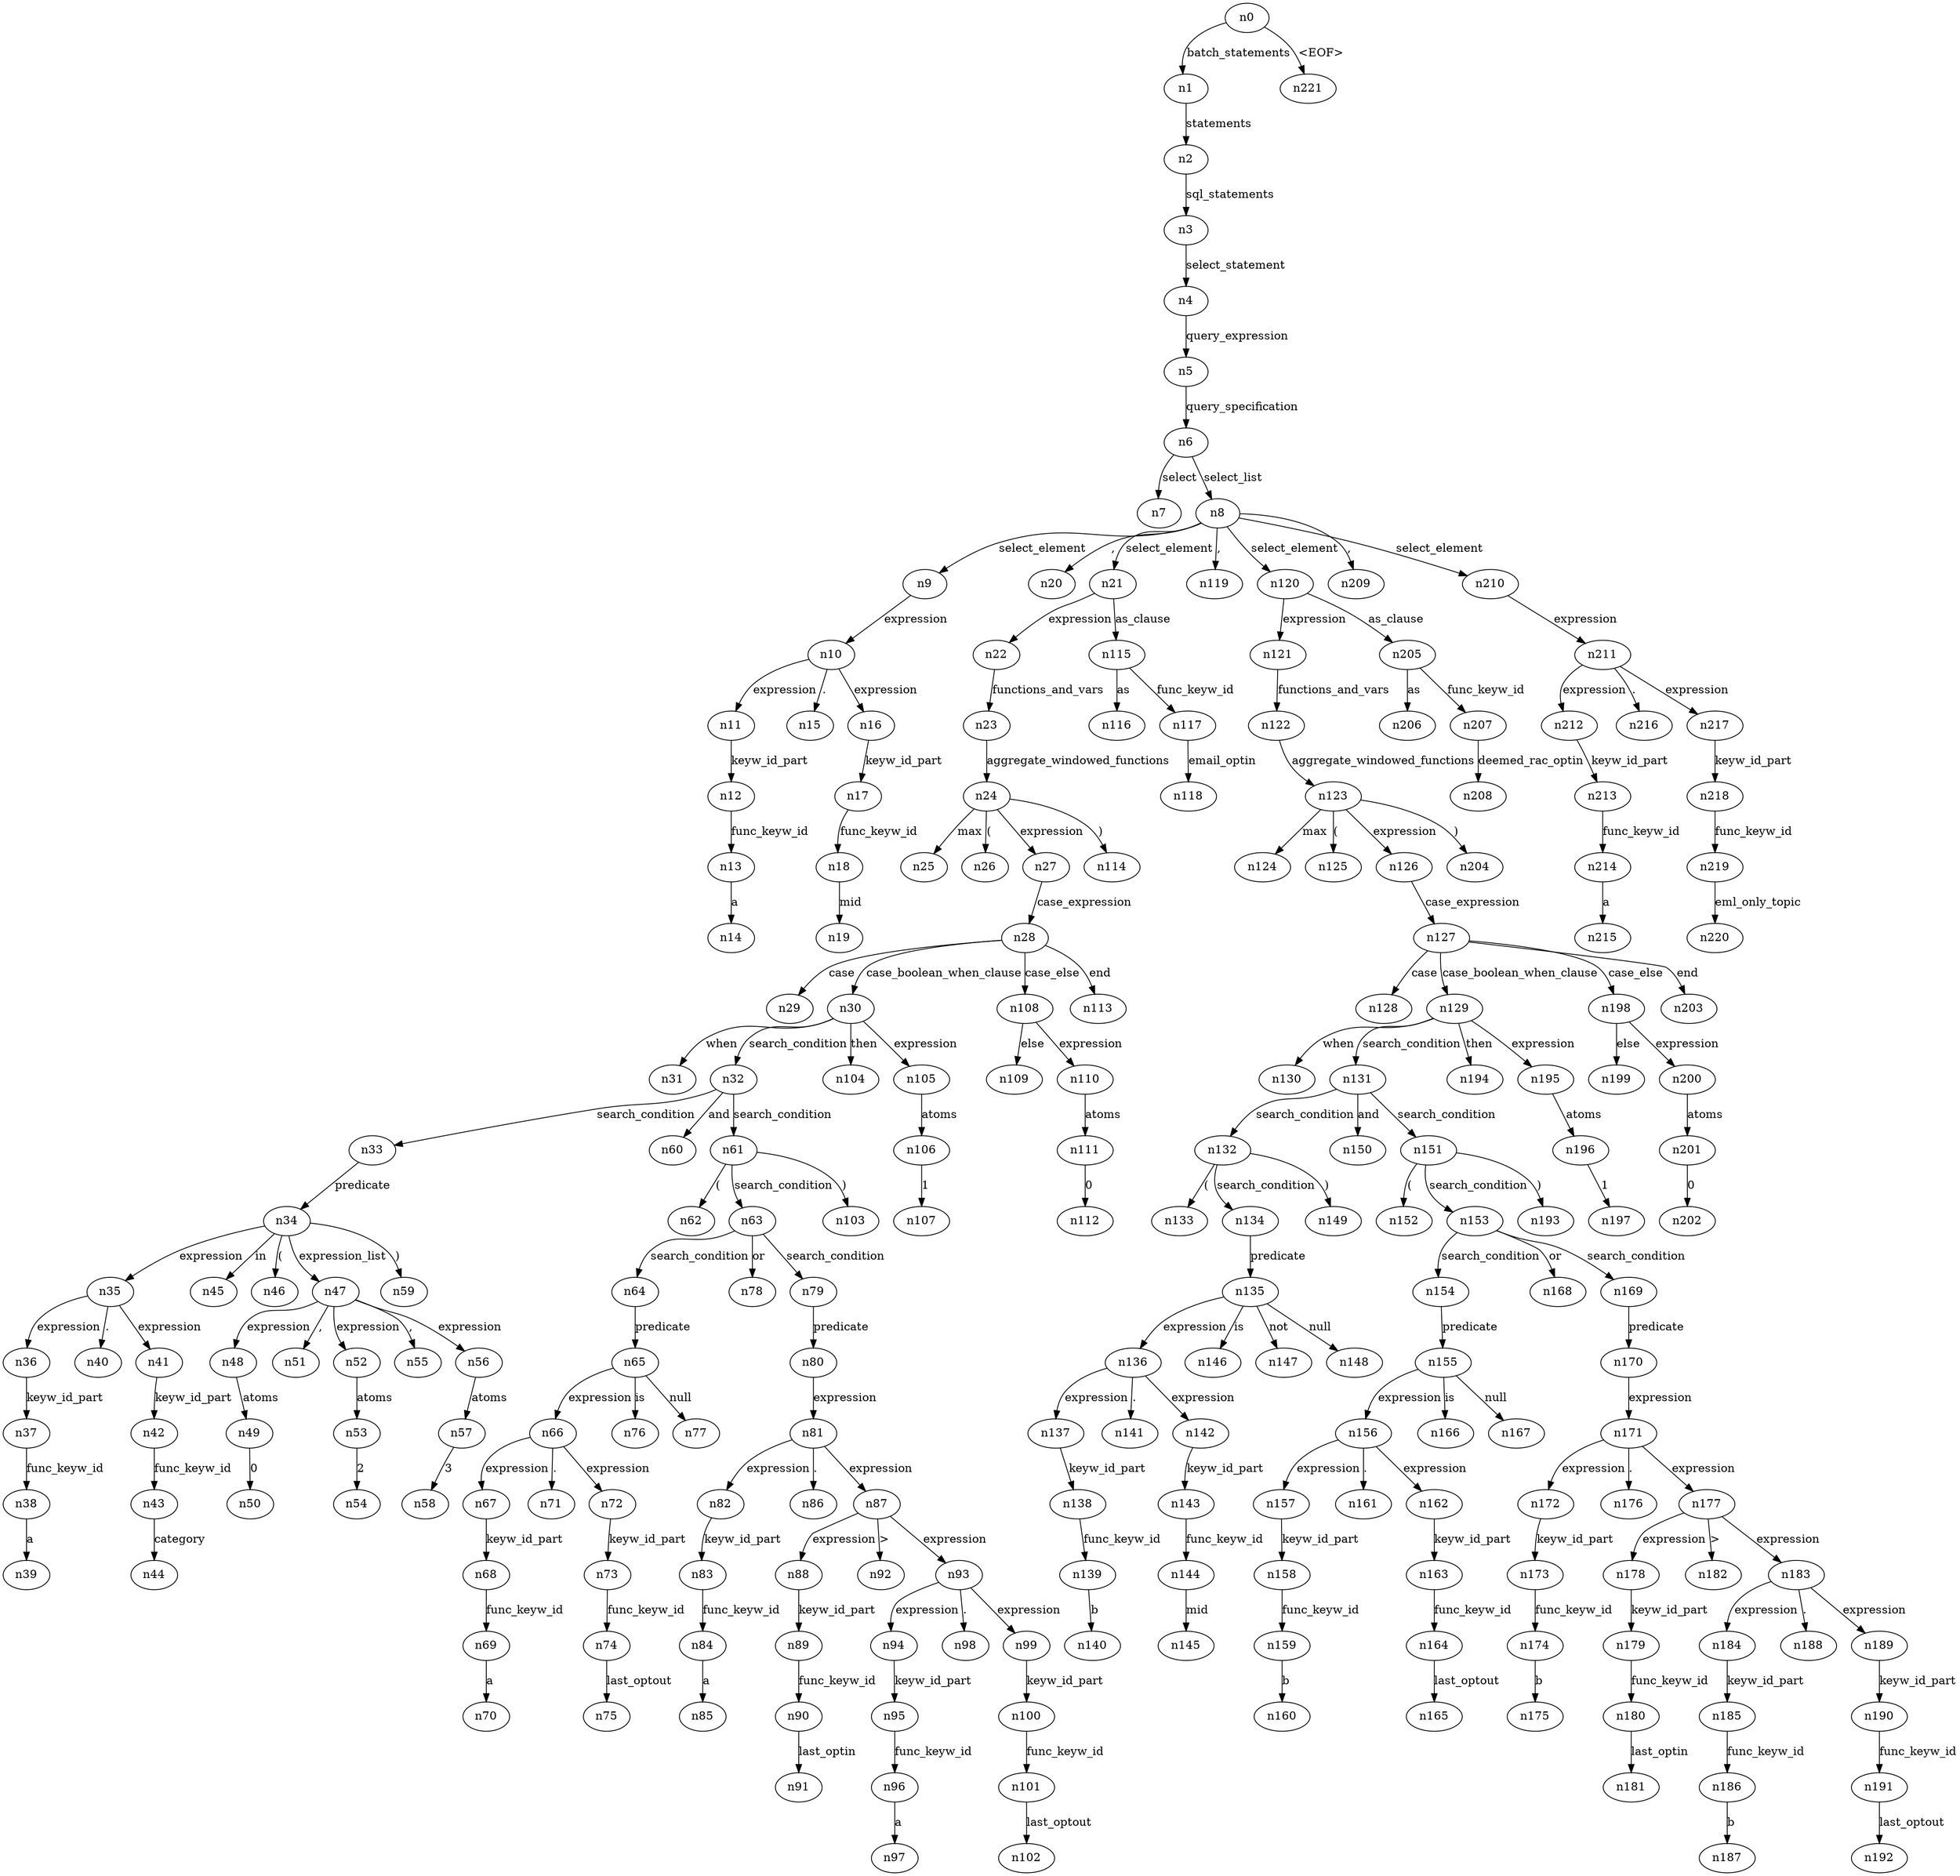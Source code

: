 digraph ParseTree {
  n0 -> n1 [label="batch_statements"];
  n1 -> n2 [label="statements"];
  n2 -> n3 [label="sql_statements"];
  n3 -> n4 [label="select_statement"];
  n4 -> n5 [label="query_expression"];
  n5 -> n6 [label="query_specification"];
  n6 -> n7 [label="select"];
  n6 -> n8 [label="select_list"];
  n8 -> n9 [label="select_element"];
  n9 -> n10 [label="expression"];
  n10 -> n11 [label="expression"];
  n11 -> n12 [label="keyw_id_part"];
  n12 -> n13 [label="func_keyw_id"];
  n13 -> n14 [label="a"];
  n10 -> n15 [label="."];
  n10 -> n16 [label="expression"];
  n16 -> n17 [label="keyw_id_part"];
  n17 -> n18 [label="func_keyw_id"];
  n18 -> n19 [label="mid"];
  n8 -> n20 [label=","];
  n8 -> n21 [label="select_element"];
  n21 -> n22 [label="expression"];
  n22 -> n23 [label="functions_and_vars"];
  n23 -> n24 [label="aggregate_windowed_functions"];
  n24 -> n25 [label="max"];
  n24 -> n26 [label="("];
  n24 -> n27 [label="expression"];
  n27 -> n28 [label="case_expression"];
  n28 -> n29 [label="case"];
  n28 -> n30 [label="case_boolean_when_clause"];
  n30 -> n31 [label="when"];
  n30 -> n32 [label="search_condition"];
  n32 -> n33 [label="search_condition"];
  n33 -> n34 [label="predicate"];
  n34 -> n35 [label="expression"];
  n35 -> n36 [label="expression"];
  n36 -> n37 [label="keyw_id_part"];
  n37 -> n38 [label="func_keyw_id"];
  n38 -> n39 [label="a"];
  n35 -> n40 [label="."];
  n35 -> n41 [label="expression"];
  n41 -> n42 [label="keyw_id_part"];
  n42 -> n43 [label="func_keyw_id"];
  n43 -> n44 [label="category"];
  n34 -> n45 [label="in"];
  n34 -> n46 [label="("];
  n34 -> n47 [label="expression_list"];
  n47 -> n48 [label="expression"];
  n48 -> n49 [label="atoms"];
  n49 -> n50 [label="0"];
  n47 -> n51 [label=","];
  n47 -> n52 [label="expression"];
  n52 -> n53 [label="atoms"];
  n53 -> n54 [label="2"];
  n47 -> n55 [label=","];
  n47 -> n56 [label="expression"];
  n56 -> n57 [label="atoms"];
  n57 -> n58 [label="3"];
  n34 -> n59 [label=")"];
  n32 -> n60 [label="and"];
  n32 -> n61 [label="search_condition"];
  n61 -> n62 [label="("];
  n61 -> n63 [label="search_condition"];
  n63 -> n64 [label="search_condition"];
  n64 -> n65 [label="predicate"];
  n65 -> n66 [label="expression"];
  n66 -> n67 [label="expression"];
  n67 -> n68 [label="keyw_id_part"];
  n68 -> n69 [label="func_keyw_id"];
  n69 -> n70 [label="a"];
  n66 -> n71 [label="."];
  n66 -> n72 [label="expression"];
  n72 -> n73 [label="keyw_id_part"];
  n73 -> n74 [label="func_keyw_id"];
  n74 -> n75 [label="last_optout"];
  n65 -> n76 [label="is"];
  n65 -> n77 [label="null"];
  n63 -> n78 [label="or"];
  n63 -> n79 [label="search_condition"];
  n79 -> n80 [label="predicate"];
  n80 -> n81 [label="expression"];
  n81 -> n82 [label="expression"];
  n82 -> n83 [label="keyw_id_part"];
  n83 -> n84 [label="func_keyw_id"];
  n84 -> n85 [label="a"];
  n81 -> n86 [label="."];
  n81 -> n87 [label="expression"];
  n87 -> n88 [label="expression"];
  n88 -> n89 [label="keyw_id_part"];
  n89 -> n90 [label="func_keyw_id"];
  n90 -> n91 [label="last_optin"];
  n87 -> n92 [label=">"];
  n87 -> n93 [label="expression"];
  n93 -> n94 [label="expression"];
  n94 -> n95 [label="keyw_id_part"];
  n95 -> n96 [label="func_keyw_id"];
  n96 -> n97 [label="a"];
  n93 -> n98 [label="."];
  n93 -> n99 [label="expression"];
  n99 -> n100 [label="keyw_id_part"];
  n100 -> n101 [label="func_keyw_id"];
  n101 -> n102 [label="last_optout"];
  n61 -> n103 [label=")"];
  n30 -> n104 [label="then"];
  n30 -> n105 [label="expression"];
  n105 -> n106 [label="atoms"];
  n106 -> n107 [label="1"];
  n28 -> n108 [label="case_else"];
  n108 -> n109 [label="else"];
  n108 -> n110 [label="expression"];
  n110 -> n111 [label="atoms"];
  n111 -> n112 [label="0"];
  n28 -> n113 [label="end"];
  n24 -> n114 [label=")"];
  n21 -> n115 [label="as_clause"];
  n115 -> n116 [label="as"];
  n115 -> n117 [label="func_keyw_id"];
  n117 -> n118 [label="email_optin"];
  n8 -> n119 [label=","];
  n8 -> n120 [label="select_element"];
  n120 -> n121 [label="expression"];
  n121 -> n122 [label="functions_and_vars"];
  n122 -> n123 [label="aggregate_windowed_functions"];
  n123 -> n124 [label="max"];
  n123 -> n125 [label="("];
  n123 -> n126 [label="expression"];
  n126 -> n127 [label="case_expression"];
  n127 -> n128 [label="case"];
  n127 -> n129 [label="case_boolean_when_clause"];
  n129 -> n130 [label="when"];
  n129 -> n131 [label="search_condition"];
  n131 -> n132 [label="search_condition"];
  n132 -> n133 [label="("];
  n132 -> n134 [label="search_condition"];
  n134 -> n135 [label="predicate"];
  n135 -> n136 [label="expression"];
  n136 -> n137 [label="expression"];
  n137 -> n138 [label="keyw_id_part"];
  n138 -> n139 [label="func_keyw_id"];
  n139 -> n140 [label="b"];
  n136 -> n141 [label="."];
  n136 -> n142 [label="expression"];
  n142 -> n143 [label="keyw_id_part"];
  n143 -> n144 [label="func_keyw_id"];
  n144 -> n145 [label="mid"];
  n135 -> n146 [label="is"];
  n135 -> n147 [label="not"];
  n135 -> n148 [label="null"];
  n132 -> n149 [label=")"];
  n131 -> n150 [label="and"];
  n131 -> n151 [label="search_condition"];
  n151 -> n152 [label="("];
  n151 -> n153 [label="search_condition"];
  n153 -> n154 [label="search_condition"];
  n154 -> n155 [label="predicate"];
  n155 -> n156 [label="expression"];
  n156 -> n157 [label="expression"];
  n157 -> n158 [label="keyw_id_part"];
  n158 -> n159 [label="func_keyw_id"];
  n159 -> n160 [label="b"];
  n156 -> n161 [label="."];
  n156 -> n162 [label="expression"];
  n162 -> n163 [label="keyw_id_part"];
  n163 -> n164 [label="func_keyw_id"];
  n164 -> n165 [label="last_optout"];
  n155 -> n166 [label="is"];
  n155 -> n167 [label="null"];
  n153 -> n168 [label="or"];
  n153 -> n169 [label="search_condition"];
  n169 -> n170 [label="predicate"];
  n170 -> n171 [label="expression"];
  n171 -> n172 [label="expression"];
  n172 -> n173 [label="keyw_id_part"];
  n173 -> n174 [label="func_keyw_id"];
  n174 -> n175 [label="b"];
  n171 -> n176 [label="."];
  n171 -> n177 [label="expression"];
  n177 -> n178 [label="expression"];
  n178 -> n179 [label="keyw_id_part"];
  n179 -> n180 [label="func_keyw_id"];
  n180 -> n181 [label="last_optin"];
  n177 -> n182 [label=">"];
  n177 -> n183 [label="expression"];
  n183 -> n184 [label="expression"];
  n184 -> n185 [label="keyw_id_part"];
  n185 -> n186 [label="func_keyw_id"];
  n186 -> n187 [label="b"];
  n183 -> n188 [label="."];
  n183 -> n189 [label="expression"];
  n189 -> n190 [label="keyw_id_part"];
  n190 -> n191 [label="func_keyw_id"];
  n191 -> n192 [label="last_optout"];
  n151 -> n193 [label=")"];
  n129 -> n194 [label="then"];
  n129 -> n195 [label="expression"];
  n195 -> n196 [label="atoms"];
  n196 -> n197 [label="1"];
  n127 -> n198 [label="case_else"];
  n198 -> n199 [label="else"];
  n198 -> n200 [label="expression"];
  n200 -> n201 [label="atoms"];
  n201 -> n202 [label="0"];
  n127 -> n203 [label="end"];
  n123 -> n204 [label=")"];
  n120 -> n205 [label="as_clause"];
  n205 -> n206 [label="as"];
  n205 -> n207 [label="func_keyw_id"];
  n207 -> n208 [label="deemed_rac_optin"];
  n8 -> n209 [label=","];
  n8 -> n210 [label="select_element"];
  n210 -> n211 [label="expression"];
  n211 -> n212 [label="expression"];
  n212 -> n213 [label="keyw_id_part"];
  n213 -> n214 [label="func_keyw_id"];
  n214 -> n215 [label="a"];
  n211 -> n216 [label="."];
  n211 -> n217 [label="expression"];
  n217 -> n218 [label="keyw_id_part"];
  n218 -> n219 [label="func_keyw_id"];
  n219 -> n220 [label="eml_only_topic"];
  n0 -> n221 [label="<EOF>"];
}